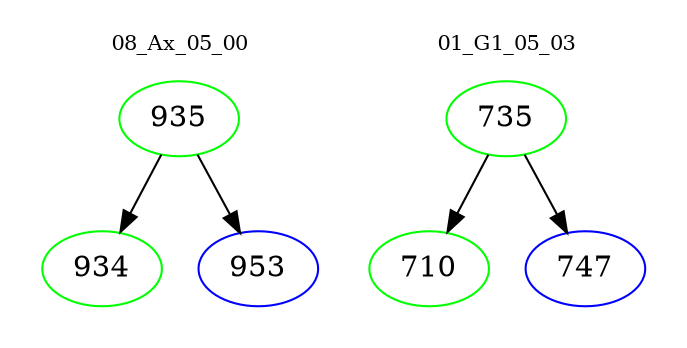 digraph{
subgraph cluster_0 {
color = white
label = "08_Ax_05_00";
fontsize=10;
T0_935 [label="935", color="green"]
T0_935 -> T0_934 [color="black"]
T0_934 [label="934", color="green"]
T0_935 -> T0_953 [color="black"]
T0_953 [label="953", color="blue"]
}
subgraph cluster_1 {
color = white
label = "01_G1_05_03";
fontsize=10;
T1_735 [label="735", color="green"]
T1_735 -> T1_710 [color="black"]
T1_710 [label="710", color="green"]
T1_735 -> T1_747 [color="black"]
T1_747 [label="747", color="blue"]
}
}
